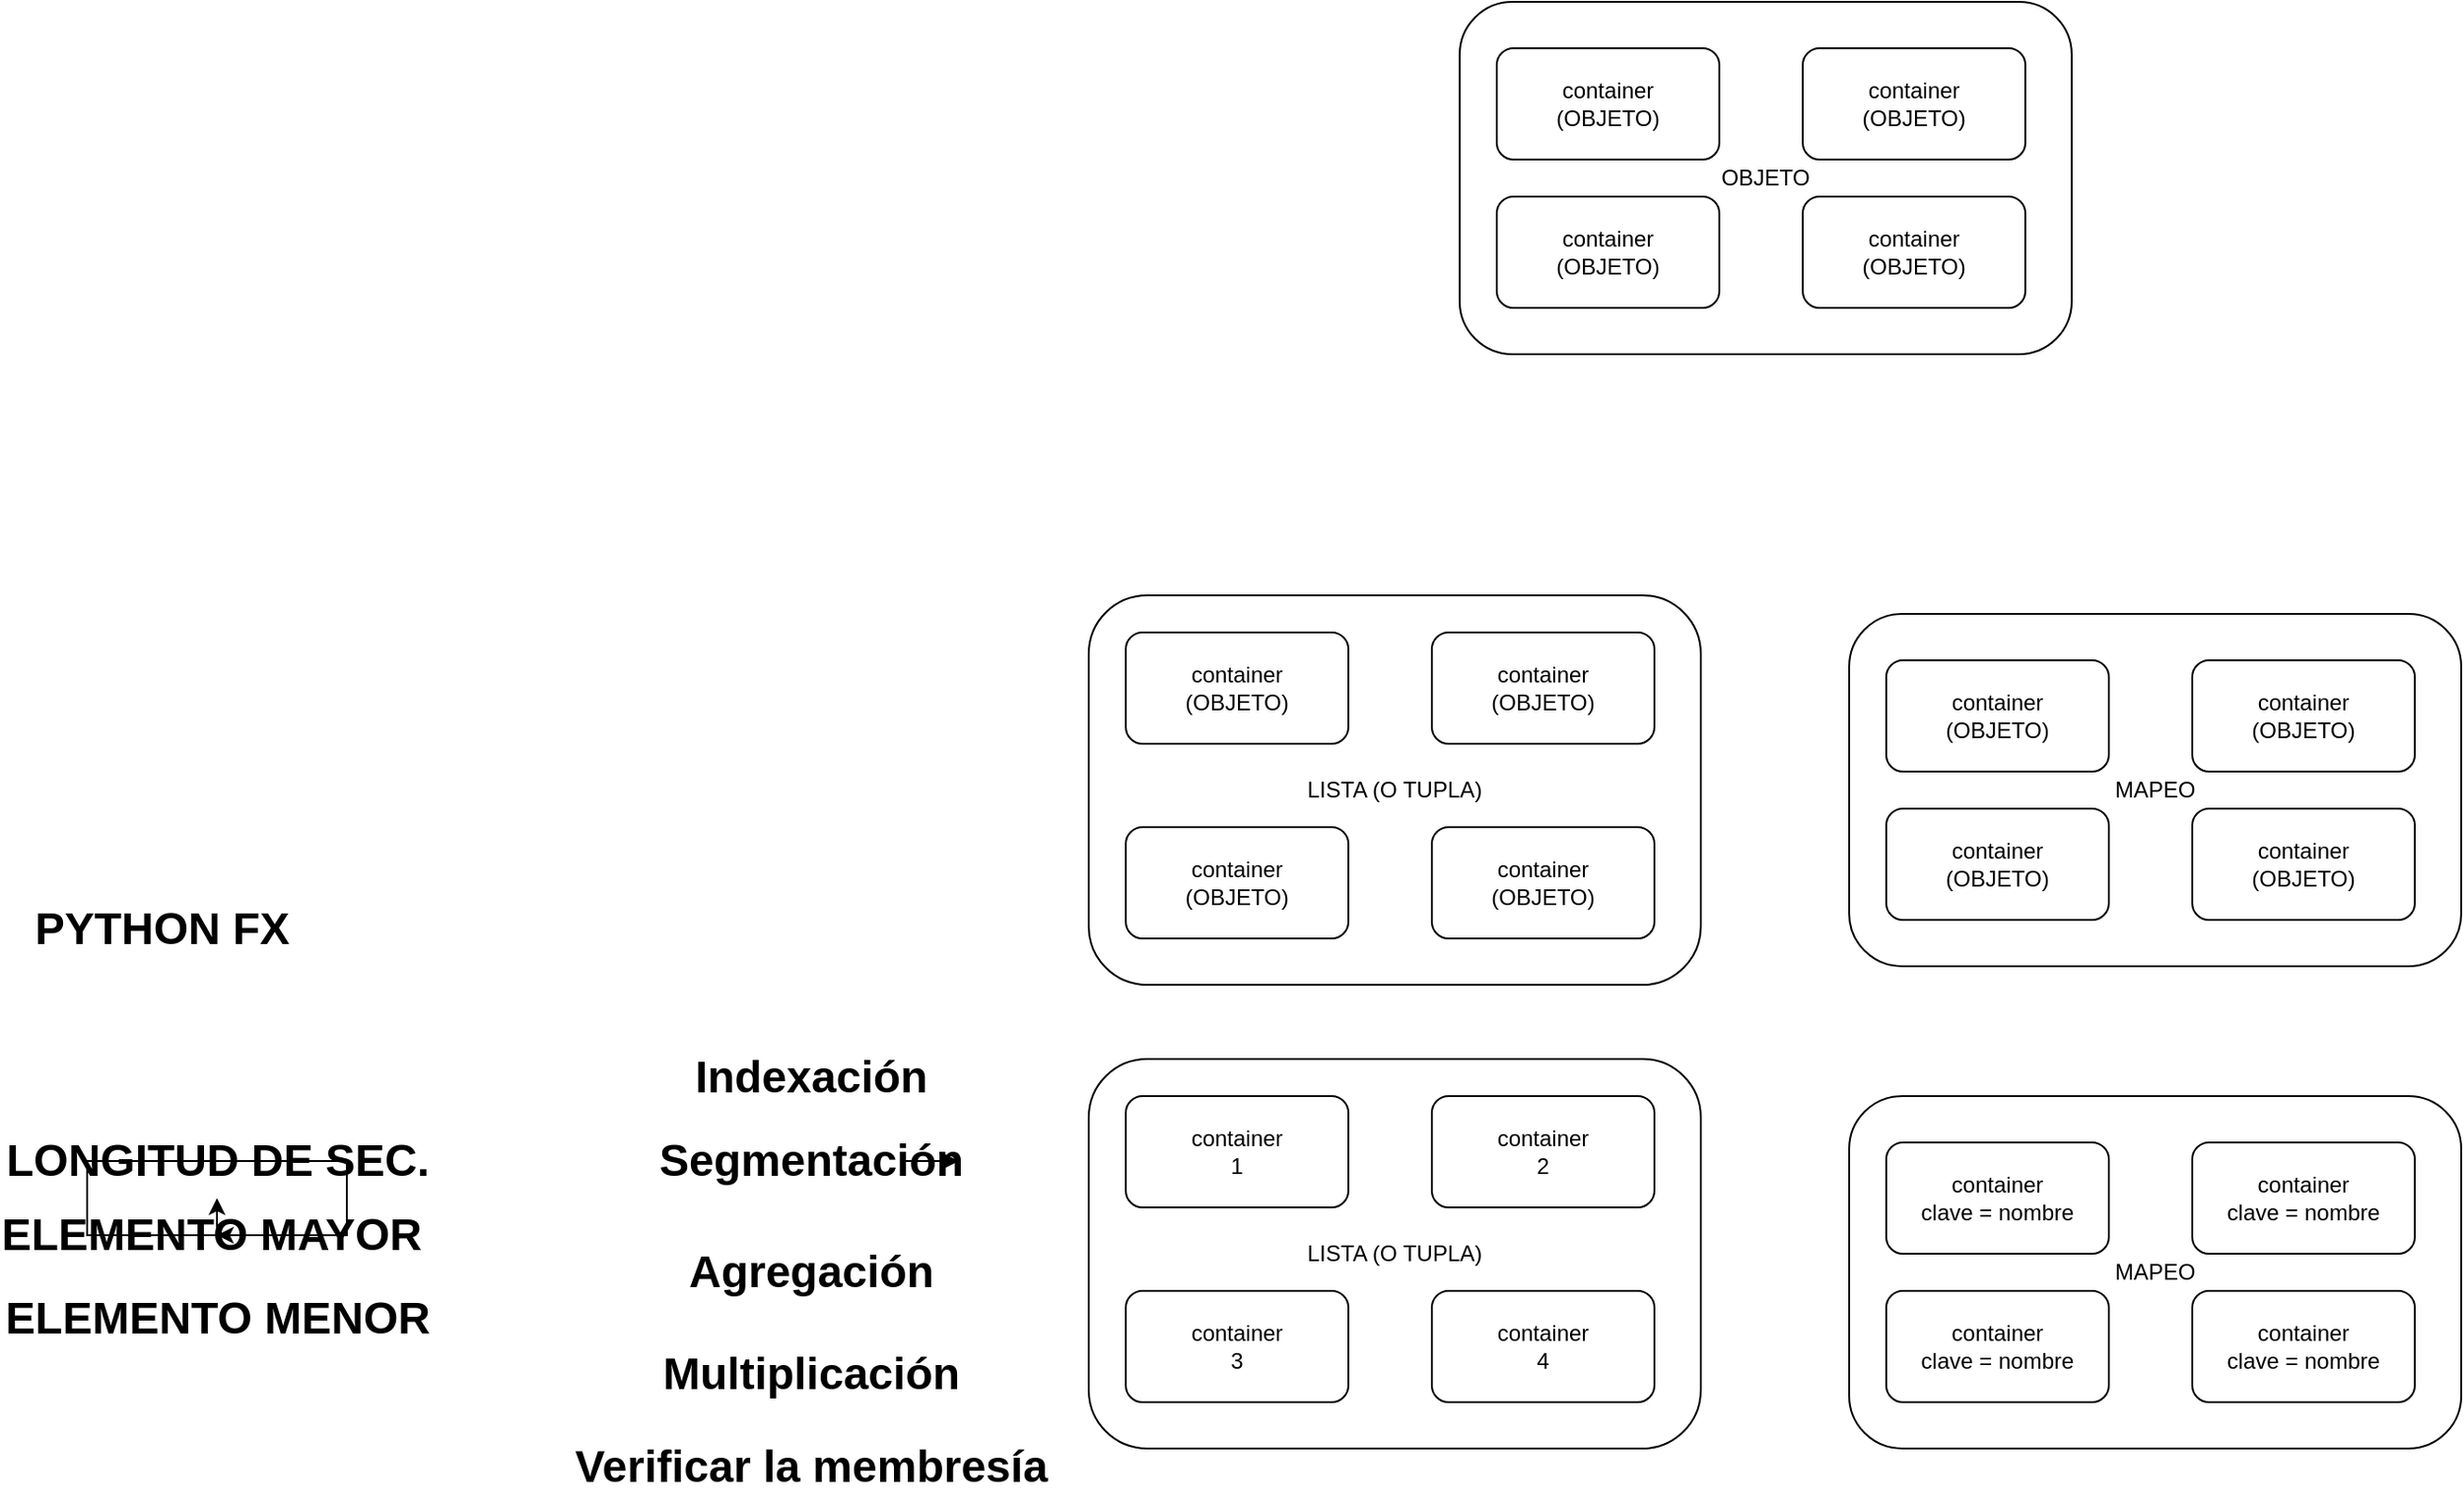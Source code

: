 <mxfile version="21.2.3" type="github">
  <diagram name="Page-1" id="hbJS8XIYNHnMWgaqB1Pa">
    <mxGraphModel dx="2759" dy="1216" grid="1" gridSize="10" guides="1" tooltips="1" connect="1" arrows="1" fold="1" page="1" pageScale="1" pageWidth="850" pageHeight="1100" math="0" shadow="0">
      <root>
        <mxCell id="0" />
        <mxCell id="1" parent="0" />
        <mxCell id="fSCyGF-5-5hf1GWgrKXa-2" value="OBJETO" style="rounded=1;whiteSpace=wrap;html=1;" parent="1" vertex="1">
          <mxGeometry x="390" y="60" width="330" height="190" as="geometry" />
        </mxCell>
        <mxCell id="fSCyGF-5-5hf1GWgrKXa-1" value="container&lt;br&gt;(OBJETO)" style="rounded=1;whiteSpace=wrap;html=1;" parent="1" vertex="1">
          <mxGeometry x="575" y="85" width="120" height="60" as="geometry" />
        </mxCell>
        <mxCell id="fSCyGF-5-5hf1GWgrKXa-3" value="container&lt;br&gt;(OBJETO)" style="rounded=1;whiteSpace=wrap;html=1;" parent="1" vertex="1">
          <mxGeometry x="575" y="165" width="120" height="60" as="geometry" />
        </mxCell>
        <mxCell id="fSCyGF-5-5hf1GWgrKXa-4" value="container&lt;br&gt;(OBJETO)" style="rounded=1;whiteSpace=wrap;html=1;" parent="1" vertex="1">
          <mxGeometry x="410" y="85" width="120" height="60" as="geometry" />
        </mxCell>
        <mxCell id="fSCyGF-5-5hf1GWgrKXa-5" value="container&lt;br&gt;(OBJETO)" style="rounded=1;whiteSpace=wrap;html=1;" parent="1" vertex="1">
          <mxGeometry x="410" y="165" width="120" height="60" as="geometry" />
        </mxCell>
        <mxCell id="fSCyGF-5-5hf1GWgrKXa-6" value="LISTA (O TUPLA)" style="rounded=1;whiteSpace=wrap;html=1;" parent="1" vertex="1">
          <mxGeometry x="190" y="380" width="330" height="210" as="geometry" />
        </mxCell>
        <mxCell id="fSCyGF-5-5hf1GWgrKXa-7" value="container&lt;br&gt;(OBJETO)" style="rounded=1;whiteSpace=wrap;html=1;" parent="1" vertex="1">
          <mxGeometry x="375" y="400" width="120" height="60" as="geometry" />
        </mxCell>
        <mxCell id="fSCyGF-5-5hf1GWgrKXa-8" value="container&lt;br&gt;(OBJETO)" style="rounded=1;whiteSpace=wrap;html=1;" parent="1" vertex="1">
          <mxGeometry x="375" y="505" width="120" height="60" as="geometry" />
        </mxCell>
        <mxCell id="fSCyGF-5-5hf1GWgrKXa-9" value="container&lt;br&gt;(OBJETO)" style="rounded=1;whiteSpace=wrap;html=1;" parent="1" vertex="1">
          <mxGeometry x="210" y="400" width="120" height="60" as="geometry" />
        </mxCell>
        <mxCell id="fSCyGF-5-5hf1GWgrKXa-10" value="container&lt;br&gt;(OBJETO)" style="rounded=1;whiteSpace=wrap;html=1;" parent="1" vertex="1">
          <mxGeometry x="210" y="505" width="120" height="60" as="geometry" />
        </mxCell>
        <mxCell id="fSCyGF-5-5hf1GWgrKXa-11" value="LISTA (O TUPLA)" style="rounded=1;whiteSpace=wrap;html=1;" parent="1" vertex="1">
          <mxGeometry x="190" y="630" width="330" height="210" as="geometry" />
        </mxCell>
        <mxCell id="fSCyGF-5-5hf1GWgrKXa-12" value="container&lt;br&gt;2" style="rounded=1;whiteSpace=wrap;html=1;" parent="1" vertex="1">
          <mxGeometry x="375" y="650" width="120" height="60" as="geometry" />
        </mxCell>
        <mxCell id="fSCyGF-5-5hf1GWgrKXa-13" value="container&lt;br&gt;4" style="rounded=1;whiteSpace=wrap;html=1;" parent="1" vertex="1">
          <mxGeometry x="375" y="755" width="120" height="60" as="geometry" />
        </mxCell>
        <mxCell id="fSCyGF-5-5hf1GWgrKXa-14" value="container&lt;br&gt;1" style="rounded=1;whiteSpace=wrap;html=1;" parent="1" vertex="1">
          <mxGeometry x="210" y="650" width="120" height="60" as="geometry" />
        </mxCell>
        <mxCell id="fSCyGF-5-5hf1GWgrKXa-15" value="container&lt;br&gt;3" style="rounded=1;whiteSpace=wrap;html=1;" parent="1" vertex="1">
          <mxGeometry x="210" y="755" width="120" height="60" as="geometry" />
        </mxCell>
        <mxCell id="fSCyGF-5-5hf1GWgrKXa-16" value="MAPEO" style="rounded=1;whiteSpace=wrap;html=1;" parent="1" vertex="1">
          <mxGeometry x="600" y="390" width="330" height="190" as="geometry" />
        </mxCell>
        <mxCell id="fSCyGF-5-5hf1GWgrKXa-17" value="container&lt;br&gt;(OBJETO)" style="rounded=1;whiteSpace=wrap;html=1;" parent="1" vertex="1">
          <mxGeometry x="785" y="415" width="120" height="60" as="geometry" />
        </mxCell>
        <mxCell id="fSCyGF-5-5hf1GWgrKXa-18" value="container&lt;br&gt;(OBJETO)" style="rounded=1;whiteSpace=wrap;html=1;" parent="1" vertex="1">
          <mxGeometry x="785" y="495" width="120" height="60" as="geometry" />
        </mxCell>
        <mxCell id="fSCyGF-5-5hf1GWgrKXa-19" value="container&lt;br&gt;(OBJETO)" style="rounded=1;whiteSpace=wrap;html=1;" parent="1" vertex="1">
          <mxGeometry x="620" y="415" width="120" height="60" as="geometry" />
        </mxCell>
        <mxCell id="fSCyGF-5-5hf1GWgrKXa-20" value="container&lt;br&gt;(OBJETO)" style="rounded=1;whiteSpace=wrap;html=1;" parent="1" vertex="1">
          <mxGeometry x="620" y="495" width="120" height="60" as="geometry" />
        </mxCell>
        <mxCell id="fSCyGF-5-5hf1GWgrKXa-21" value="MAPEO" style="rounded=1;whiteSpace=wrap;html=1;" parent="1" vertex="1">
          <mxGeometry x="600" y="650" width="330" height="190" as="geometry" />
        </mxCell>
        <mxCell id="fSCyGF-5-5hf1GWgrKXa-22" value="container&lt;br&gt;clave = nombre" style="rounded=1;whiteSpace=wrap;html=1;" parent="1" vertex="1">
          <mxGeometry x="785" y="675" width="120" height="60" as="geometry" />
        </mxCell>
        <mxCell id="fSCyGF-5-5hf1GWgrKXa-23" value="container&lt;br&gt;clave = nombre" style="rounded=1;whiteSpace=wrap;html=1;" parent="1" vertex="1">
          <mxGeometry x="785" y="755" width="120" height="60" as="geometry" />
        </mxCell>
        <mxCell id="fSCyGF-5-5hf1GWgrKXa-24" value="container&lt;br&gt;clave = nombre" style="rounded=1;whiteSpace=wrap;html=1;" parent="1" vertex="1">
          <mxGeometry x="620" y="675" width="120" height="60" as="geometry" />
        </mxCell>
        <mxCell id="fSCyGF-5-5hf1GWgrKXa-25" value="container&lt;br&gt;clave = nombre" style="rounded=1;whiteSpace=wrap;html=1;" parent="1" vertex="1">
          <mxGeometry x="620" y="755" width="120" height="60" as="geometry" />
        </mxCell>
        <mxCell id="fSCyGF-5-5hf1GWgrKXa-26" value="Indexación" style="text;strokeColor=none;fillColor=none;html=1;fontSize=24;fontStyle=1;verticalAlign=middle;align=center;" parent="1" vertex="1">
          <mxGeometry x="-10" y="620" width="100" height="40" as="geometry" />
        </mxCell>
        <mxCell id="fSCyGF-5-5hf1GWgrKXa-28" style="edgeStyle=orthogonalEdgeStyle;rounded=0;orthogonalLoop=1;jettySize=auto;html=1;exitX=1;exitY=0.5;exitDx=0;exitDy=0;" parent="1" source="fSCyGF-5-5hf1GWgrKXa-27" edge="1">
          <mxGeometry relative="1" as="geometry">
            <mxPoint x="120" y="685" as="targetPoint" />
          </mxGeometry>
        </mxCell>
        <mxCell id="fSCyGF-5-5hf1GWgrKXa-27" value="Segmentación" style="text;strokeColor=none;fillColor=none;html=1;fontSize=24;fontStyle=1;verticalAlign=middle;align=center;" parent="1" vertex="1">
          <mxGeometry x="-10" y="665" width="100" height="40" as="geometry" />
        </mxCell>
        <mxCell id="fSCyGF-5-5hf1GWgrKXa-29" value="Agregación" style="text;strokeColor=none;fillColor=none;html=1;fontSize=24;fontStyle=1;verticalAlign=middle;align=center;" parent="1" vertex="1">
          <mxGeometry x="-10" y="725" width="100" height="40" as="geometry" />
        </mxCell>
        <mxCell id="fSCyGF-5-5hf1GWgrKXa-30" value="Multiplicación" style="text;strokeColor=none;fillColor=none;html=1;fontSize=24;fontStyle=1;verticalAlign=middle;align=center;" parent="1" vertex="1">
          <mxGeometry x="-10" y="780" width="100" height="40" as="geometry" />
        </mxCell>
        <mxCell id="fSCyGF-5-5hf1GWgrKXa-31" value="Verificar la membresía" style="text;strokeColor=none;fillColor=none;html=1;fontSize=24;fontStyle=1;verticalAlign=middle;align=center;" parent="1" vertex="1">
          <mxGeometry x="-10" y="830" width="100" height="40" as="geometry" />
        </mxCell>
        <mxCell id="fSCyGF-5-5hf1GWgrKXa-32" value="PYTHON FX" style="text;strokeColor=none;fillColor=none;html=1;fontSize=24;fontStyle=1;verticalAlign=middle;align=center;" parent="1" vertex="1">
          <mxGeometry x="-360" y="540" width="100" height="40" as="geometry" />
        </mxCell>
        <mxCell id="fSCyGF-5-5hf1GWgrKXa-33" value="LONGITUD DE SEC." style="text;strokeColor=none;fillColor=none;html=1;fontSize=24;fontStyle=1;verticalAlign=middle;align=center;" parent="1" vertex="1">
          <mxGeometry x="-330" y="665" width="100" height="40" as="geometry" />
        </mxCell>
        <mxCell id="fSCyGF-5-5hf1GWgrKXa-34" style="edgeStyle=orthogonalEdgeStyle;rounded=0;orthogonalLoop=1;jettySize=auto;html=1;exitX=1;exitY=0.5;exitDx=0;exitDy=0;" parent="1" source="fSCyGF-5-5hf1GWgrKXa-35" target="fSCyGF-5-5hf1GWgrKXa-33" edge="1">
          <mxGeometry relative="1" as="geometry" />
        </mxCell>
        <mxCell id="fSCyGF-5-5hf1GWgrKXa-36" value="ELEMENTO MENOR" style="text;strokeColor=none;fillColor=none;html=1;fontSize=24;fontStyle=1;verticalAlign=middle;align=center;" parent="1" vertex="1">
          <mxGeometry x="-330" y="750" width="100" height="40" as="geometry" />
        </mxCell>
        <mxCell id="fSCyGF-5-5hf1GWgrKXa-37" value="" style="edgeStyle=orthogonalEdgeStyle;rounded=0;orthogonalLoop=1;jettySize=auto;html=1;exitX=1;exitY=0.5;exitDx=0;exitDy=0;" parent="1" source="fSCyGF-5-5hf1GWgrKXa-33" target="fSCyGF-5-5hf1GWgrKXa-35" edge="1">
          <mxGeometry relative="1" as="geometry">
            <mxPoint x="-220" y="645" as="sourcePoint" />
            <mxPoint x="-270" y="665" as="targetPoint" />
          </mxGeometry>
        </mxCell>
        <mxCell id="fSCyGF-5-5hf1GWgrKXa-35" value="ELEMENTO MAYOR&amp;nbsp;" style="text;strokeColor=none;fillColor=none;html=1;fontSize=24;fontStyle=1;verticalAlign=middle;align=center;" parent="1" vertex="1">
          <mxGeometry x="-330" y="705" width="100" height="40" as="geometry" />
        </mxCell>
      </root>
    </mxGraphModel>
  </diagram>
</mxfile>
